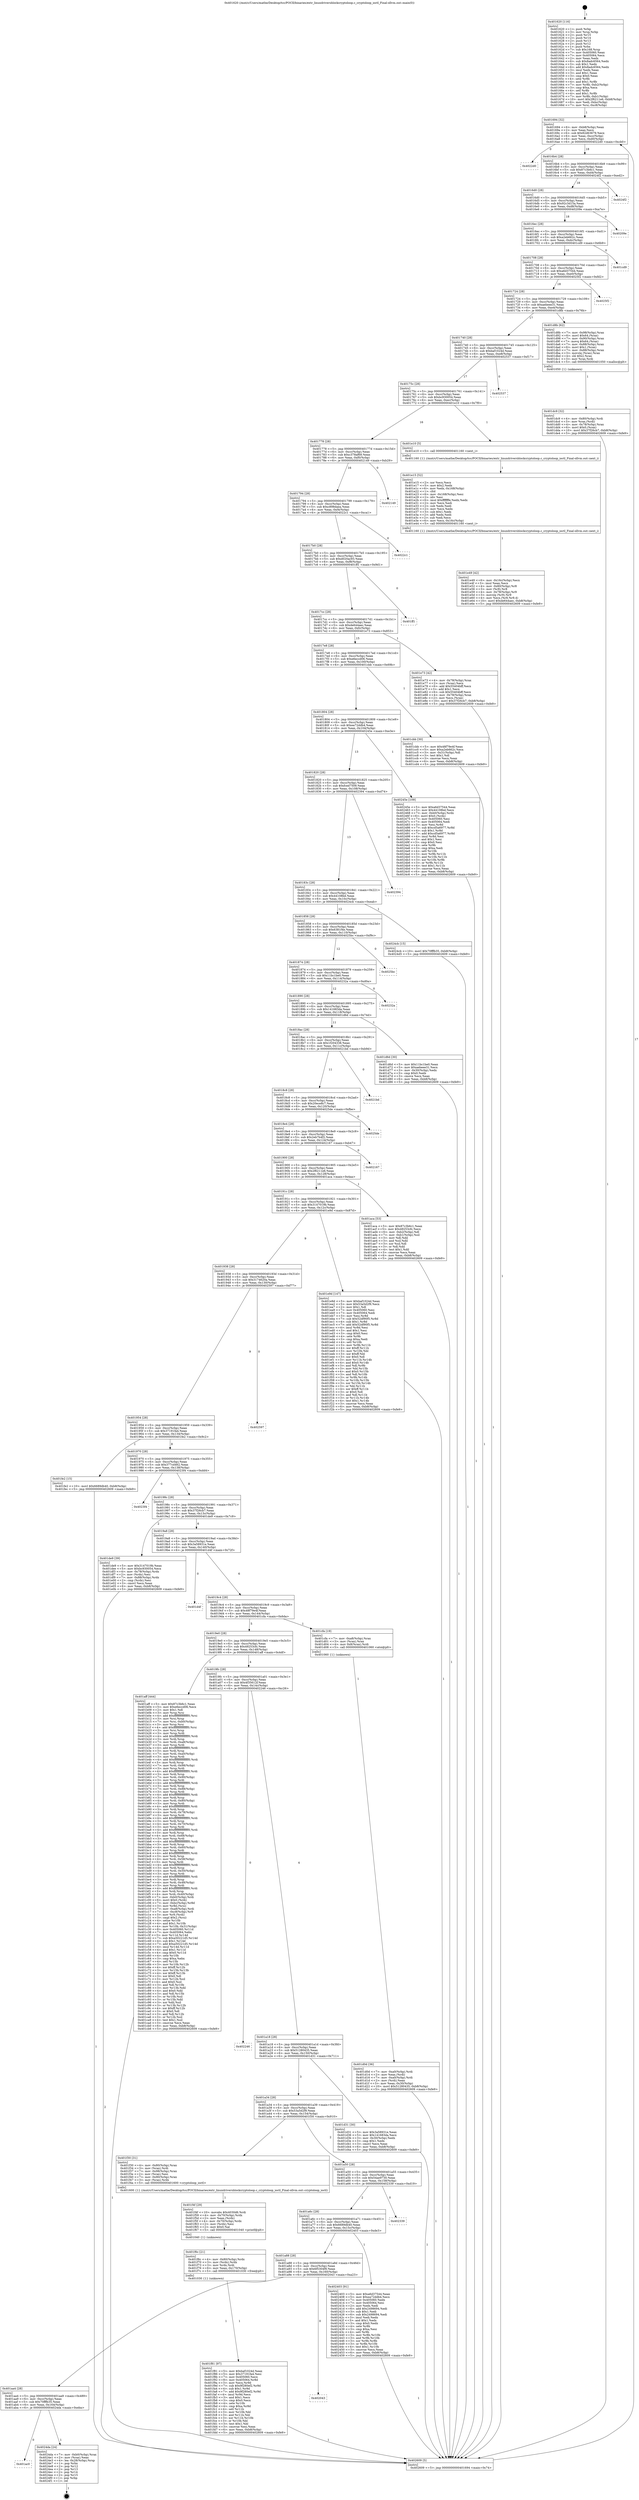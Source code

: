 digraph "0x401620" {
  label = "0x401620 (/mnt/c/Users/mathe/Desktop/tcc/POCII/binaries/extr_linuxdriversblockcryptoloop.c_cryptoloop_ioctl_Final-ollvm.out::main(0))"
  labelloc = "t"
  node[shape=record]

  Entry [label="",width=0.3,height=0.3,shape=circle,fillcolor=black,style=filled]
  "0x401694" [label="{
     0x401694 [32]\l
     | [instrs]\l
     &nbsp;&nbsp;0x401694 \<+6\>: mov -0xb8(%rbp),%eax\l
     &nbsp;&nbsp;0x40169a \<+2\>: mov %eax,%ecx\l
     &nbsp;&nbsp;0x40169c \<+6\>: sub $0x82d63679,%ecx\l
     &nbsp;&nbsp;0x4016a2 \<+6\>: mov %eax,-0xcc(%rbp)\l
     &nbsp;&nbsp;0x4016a8 \<+6\>: mov %ecx,-0xd0(%rbp)\l
     &nbsp;&nbsp;0x4016ae \<+6\>: je 00000000004022d0 \<main+0xcb0\>\l
  }"]
  "0x4022d0" [label="{
     0x4022d0\l
  }", style=dashed]
  "0x4016b4" [label="{
     0x4016b4 [28]\l
     | [instrs]\l
     &nbsp;&nbsp;0x4016b4 \<+5\>: jmp 00000000004016b9 \<main+0x99\>\l
     &nbsp;&nbsp;0x4016b9 \<+6\>: mov -0xcc(%rbp),%eax\l
     &nbsp;&nbsp;0x4016bf \<+5\>: sub $0x87c3b6c1,%eax\l
     &nbsp;&nbsp;0x4016c4 \<+6\>: mov %eax,-0xd4(%rbp)\l
     &nbsp;&nbsp;0x4016ca \<+6\>: je 00000000004024f2 \<main+0xed2\>\l
  }"]
  Exit [label="",width=0.3,height=0.3,shape=circle,fillcolor=black,style=filled,peripheries=2]
  "0x4024f2" [label="{
     0x4024f2\l
  }", style=dashed]
  "0x4016d0" [label="{
     0x4016d0 [28]\l
     | [instrs]\l
     &nbsp;&nbsp;0x4016d0 \<+5\>: jmp 00000000004016d5 \<main+0xb5\>\l
     &nbsp;&nbsp;0x4016d5 \<+6\>: mov -0xcc(%rbp),%eax\l
     &nbsp;&nbsp;0x4016db \<+5\>: sub $0x92c3d15a,%eax\l
     &nbsp;&nbsp;0x4016e0 \<+6\>: mov %eax,-0xd8(%rbp)\l
     &nbsp;&nbsp;0x4016e6 \<+6\>: je 000000000040209e \<main+0xa7e\>\l
  }"]
  "0x401ac0" [label="{
     0x401ac0\l
  }", style=dashed]
  "0x40209e" [label="{
     0x40209e\l
  }", style=dashed]
  "0x4016ec" [label="{
     0x4016ec [28]\l
     | [instrs]\l
     &nbsp;&nbsp;0x4016ec \<+5\>: jmp 00000000004016f1 \<main+0xd1\>\l
     &nbsp;&nbsp;0x4016f1 \<+6\>: mov -0xcc(%rbp),%eax\l
     &nbsp;&nbsp;0x4016f7 \<+5\>: sub $0xa2eb662c,%eax\l
     &nbsp;&nbsp;0x4016fc \<+6\>: mov %eax,-0xdc(%rbp)\l
     &nbsp;&nbsp;0x401702 \<+6\>: je 0000000000401cd9 \<main+0x6b9\>\l
  }"]
  "0x4024da" [label="{
     0x4024da [24]\l
     | [instrs]\l
     &nbsp;&nbsp;0x4024da \<+7\>: mov -0xb0(%rbp),%rax\l
     &nbsp;&nbsp;0x4024e1 \<+2\>: mov (%rax),%eax\l
     &nbsp;&nbsp;0x4024e3 \<+4\>: lea -0x28(%rbp),%rsp\l
     &nbsp;&nbsp;0x4024e7 \<+1\>: pop %rbx\l
     &nbsp;&nbsp;0x4024e8 \<+2\>: pop %r12\l
     &nbsp;&nbsp;0x4024ea \<+2\>: pop %r13\l
     &nbsp;&nbsp;0x4024ec \<+2\>: pop %r14\l
     &nbsp;&nbsp;0x4024ee \<+2\>: pop %r15\l
     &nbsp;&nbsp;0x4024f0 \<+1\>: pop %rbp\l
     &nbsp;&nbsp;0x4024f1 \<+1\>: ret\l
  }"]
  "0x401cd9" [label="{
     0x401cd9\l
  }", style=dashed]
  "0x401708" [label="{
     0x401708 [28]\l
     | [instrs]\l
     &nbsp;&nbsp;0x401708 \<+5\>: jmp 000000000040170d \<main+0xed\>\l
     &nbsp;&nbsp;0x40170d \<+6\>: mov -0xcc(%rbp),%eax\l
     &nbsp;&nbsp;0x401713 \<+5\>: sub $0xa6d37544,%eax\l
     &nbsp;&nbsp;0x401718 \<+6\>: mov %eax,-0xe0(%rbp)\l
     &nbsp;&nbsp;0x40171e \<+6\>: je 00000000004025f2 \<main+0xfd2\>\l
  }"]
  "0x401aa4" [label="{
     0x401aa4 [28]\l
     | [instrs]\l
     &nbsp;&nbsp;0x401aa4 \<+5\>: jmp 0000000000401aa9 \<main+0x489\>\l
     &nbsp;&nbsp;0x401aa9 \<+6\>: mov -0xcc(%rbp),%eax\l
     &nbsp;&nbsp;0x401aaf \<+5\>: sub $0x70fffb35,%eax\l
     &nbsp;&nbsp;0x401ab4 \<+6\>: mov %eax,-0x164(%rbp)\l
     &nbsp;&nbsp;0x401aba \<+6\>: je 00000000004024da \<main+0xeba\>\l
  }"]
  "0x4025f2" [label="{
     0x4025f2\l
  }", style=dashed]
  "0x401724" [label="{
     0x401724 [28]\l
     | [instrs]\l
     &nbsp;&nbsp;0x401724 \<+5\>: jmp 0000000000401729 \<main+0x109\>\l
     &nbsp;&nbsp;0x401729 \<+6\>: mov -0xcc(%rbp),%eax\l
     &nbsp;&nbsp;0x40172f \<+5\>: sub $0xaebeee31,%eax\l
     &nbsp;&nbsp;0x401734 \<+6\>: mov %eax,-0xe4(%rbp)\l
     &nbsp;&nbsp;0x40173a \<+6\>: je 0000000000401d8b \<main+0x76b\>\l
  }"]
  "0x402043" [label="{
     0x402043\l
  }", style=dashed]
  "0x401d8b" [label="{
     0x401d8b [62]\l
     | [instrs]\l
     &nbsp;&nbsp;0x401d8b \<+7\>: mov -0x98(%rbp),%rax\l
     &nbsp;&nbsp;0x401d92 \<+6\>: movl $0x64,(%rax)\l
     &nbsp;&nbsp;0x401d98 \<+7\>: mov -0x90(%rbp),%rax\l
     &nbsp;&nbsp;0x401d9f \<+7\>: movq $0x64,(%rax)\l
     &nbsp;&nbsp;0x401da6 \<+7\>: mov -0x88(%rbp),%rax\l
     &nbsp;&nbsp;0x401dad \<+6\>: movl $0x1,(%rax)\l
     &nbsp;&nbsp;0x401db3 \<+7\>: mov -0x88(%rbp),%rax\l
     &nbsp;&nbsp;0x401dba \<+3\>: movslq (%rax),%rax\l
     &nbsp;&nbsp;0x401dbd \<+4\>: shl $0x2,%rax\l
     &nbsp;&nbsp;0x401dc1 \<+3\>: mov %rax,%rdi\l
     &nbsp;&nbsp;0x401dc4 \<+5\>: call 0000000000401050 \<malloc@plt\>\l
     | [calls]\l
     &nbsp;&nbsp;0x401050 \{1\} (unknown)\l
  }"]
  "0x401740" [label="{
     0x401740 [28]\l
     | [instrs]\l
     &nbsp;&nbsp;0x401740 \<+5\>: jmp 0000000000401745 \<main+0x125\>\l
     &nbsp;&nbsp;0x401745 \<+6\>: mov -0xcc(%rbp),%eax\l
     &nbsp;&nbsp;0x40174b \<+5\>: sub $0xbaf1024d,%eax\l
     &nbsp;&nbsp;0x401750 \<+6\>: mov %eax,-0xe8(%rbp)\l
     &nbsp;&nbsp;0x401756 \<+6\>: je 0000000000402537 \<main+0xf17\>\l
  }"]
  "0x401a88" [label="{
     0x401a88 [28]\l
     | [instrs]\l
     &nbsp;&nbsp;0x401a88 \<+5\>: jmp 0000000000401a8d \<main+0x46d\>\l
     &nbsp;&nbsp;0x401a8d \<+6\>: mov -0xcc(%rbp),%eax\l
     &nbsp;&nbsp;0x401a93 \<+5\>: sub $0x6f5304f9,%eax\l
     &nbsp;&nbsp;0x401a98 \<+6\>: mov %eax,-0x160(%rbp)\l
     &nbsp;&nbsp;0x401a9e \<+6\>: je 0000000000402043 \<main+0xa23\>\l
  }"]
  "0x402537" [label="{
     0x402537\l
  }", style=dashed]
  "0x40175c" [label="{
     0x40175c [28]\l
     | [instrs]\l
     &nbsp;&nbsp;0x40175c \<+5\>: jmp 0000000000401761 \<main+0x141\>\l
     &nbsp;&nbsp;0x401761 \<+6\>: mov -0xcc(%rbp),%eax\l
     &nbsp;&nbsp;0x401767 \<+5\>: sub $0xbc930054,%eax\l
     &nbsp;&nbsp;0x40176c \<+6\>: mov %eax,-0xec(%rbp)\l
     &nbsp;&nbsp;0x401772 \<+6\>: je 0000000000401e10 \<main+0x7f0\>\l
  }"]
  "0x402403" [label="{
     0x402403 [91]\l
     | [instrs]\l
     &nbsp;&nbsp;0x402403 \<+5\>: mov $0xa6d37544,%eax\l
     &nbsp;&nbsp;0x402408 \<+5\>: mov $0xea72ddb4,%ecx\l
     &nbsp;&nbsp;0x40240d \<+7\>: mov 0x405060,%edx\l
     &nbsp;&nbsp;0x402414 \<+7\>: mov 0x405064,%esi\l
     &nbsp;&nbsp;0x40241b \<+2\>: mov %edx,%edi\l
     &nbsp;&nbsp;0x40241d \<+6\>: add $0x2498694,%edi\l
     &nbsp;&nbsp;0x402423 \<+3\>: sub $0x1,%edi\l
     &nbsp;&nbsp;0x402426 \<+6\>: sub $0x2498694,%edi\l
     &nbsp;&nbsp;0x40242c \<+3\>: imul %edi,%edx\l
     &nbsp;&nbsp;0x40242f \<+3\>: and $0x1,%edx\l
     &nbsp;&nbsp;0x402432 \<+3\>: cmp $0x0,%edx\l
     &nbsp;&nbsp;0x402435 \<+4\>: sete %r8b\l
     &nbsp;&nbsp;0x402439 \<+3\>: cmp $0xa,%esi\l
     &nbsp;&nbsp;0x40243c \<+4\>: setl %r9b\l
     &nbsp;&nbsp;0x402440 \<+3\>: mov %r8b,%r10b\l
     &nbsp;&nbsp;0x402443 \<+3\>: and %r9b,%r10b\l
     &nbsp;&nbsp;0x402446 \<+3\>: xor %r9b,%r8b\l
     &nbsp;&nbsp;0x402449 \<+3\>: or %r8b,%r10b\l
     &nbsp;&nbsp;0x40244c \<+4\>: test $0x1,%r10b\l
     &nbsp;&nbsp;0x402450 \<+3\>: cmovne %ecx,%eax\l
     &nbsp;&nbsp;0x402453 \<+6\>: mov %eax,-0xb8(%rbp)\l
     &nbsp;&nbsp;0x402459 \<+5\>: jmp 0000000000402609 \<main+0xfe9\>\l
  }"]
  "0x401e10" [label="{
     0x401e10 [5]\l
     | [instrs]\l
     &nbsp;&nbsp;0x401e10 \<+5\>: call 0000000000401160 \<next_i\>\l
     | [calls]\l
     &nbsp;&nbsp;0x401160 \{1\} (/mnt/c/Users/mathe/Desktop/tcc/POCII/binaries/extr_linuxdriversblockcryptoloop.c_cryptoloop_ioctl_Final-ollvm.out::next_i)\l
  }"]
  "0x401778" [label="{
     0x401778 [28]\l
     | [instrs]\l
     &nbsp;&nbsp;0x401778 \<+5\>: jmp 000000000040177d \<main+0x15d\>\l
     &nbsp;&nbsp;0x40177d \<+6\>: mov -0xcc(%rbp),%eax\l
     &nbsp;&nbsp;0x401783 \<+5\>: sub $0xc378af69,%eax\l
     &nbsp;&nbsp;0x401788 \<+6\>: mov %eax,-0xf0(%rbp)\l
     &nbsp;&nbsp;0x40178e \<+6\>: je 0000000000402149 \<main+0xb29\>\l
  }"]
  "0x401a6c" [label="{
     0x401a6c [28]\l
     | [instrs]\l
     &nbsp;&nbsp;0x401a6c \<+5\>: jmp 0000000000401a71 \<main+0x451\>\l
     &nbsp;&nbsp;0x401a71 \<+6\>: mov -0xcc(%rbp),%eax\l
     &nbsp;&nbsp;0x401a77 \<+5\>: sub $0x6689db40,%eax\l
     &nbsp;&nbsp;0x401a7c \<+6\>: mov %eax,-0x15c(%rbp)\l
     &nbsp;&nbsp;0x401a82 \<+6\>: je 0000000000402403 \<main+0xde3\>\l
  }"]
  "0x402149" [label="{
     0x402149\l
  }", style=dashed]
  "0x401794" [label="{
     0x401794 [28]\l
     | [instrs]\l
     &nbsp;&nbsp;0x401794 \<+5\>: jmp 0000000000401799 \<main+0x179\>\l
     &nbsp;&nbsp;0x401799 \<+6\>: mov -0xcc(%rbp),%eax\l
     &nbsp;&nbsp;0x40179f \<+5\>: sub $0xc898daea,%eax\l
     &nbsp;&nbsp;0x4017a4 \<+6\>: mov %eax,-0xf4(%rbp)\l
     &nbsp;&nbsp;0x4017aa \<+6\>: je 00000000004022c1 \<main+0xca1\>\l
  }"]
  "0x402339" [label="{
     0x402339\l
  }", style=dashed]
  "0x4022c1" [label="{
     0x4022c1\l
  }", style=dashed]
  "0x4017b0" [label="{
     0x4017b0 [28]\l
     | [instrs]\l
     &nbsp;&nbsp;0x4017b0 \<+5\>: jmp 00000000004017b5 \<main+0x195\>\l
     &nbsp;&nbsp;0x4017b5 \<+6\>: mov -0xcc(%rbp),%eax\l
     &nbsp;&nbsp;0x4017bb \<+5\>: sub $0xd020ac93,%eax\l
     &nbsp;&nbsp;0x4017c0 \<+6\>: mov %eax,-0xf8(%rbp)\l
     &nbsp;&nbsp;0x4017c6 \<+6\>: je 0000000000401ff1 \<main+0x9d1\>\l
  }"]
  "0x401f81" [label="{
     0x401f81 [97]\l
     | [instrs]\l
     &nbsp;&nbsp;0x401f81 \<+5\>: mov $0xbaf1024d,%eax\l
     &nbsp;&nbsp;0x401f86 \<+5\>: mov $0x37191fa4,%esi\l
     &nbsp;&nbsp;0x401f8b \<+7\>: mov 0x405060,%ecx\l
     &nbsp;&nbsp;0x401f92 \<+8\>: mov 0x405064,%r8d\l
     &nbsp;&nbsp;0x401f9a \<+3\>: mov %ecx,%r9d\l
     &nbsp;&nbsp;0x401f9d \<+7\>: sub $0x9f280ef2,%r9d\l
     &nbsp;&nbsp;0x401fa4 \<+4\>: sub $0x1,%r9d\l
     &nbsp;&nbsp;0x401fa8 \<+7\>: add $0x9f280ef2,%r9d\l
     &nbsp;&nbsp;0x401faf \<+4\>: imul %r9d,%ecx\l
     &nbsp;&nbsp;0x401fb3 \<+3\>: and $0x1,%ecx\l
     &nbsp;&nbsp;0x401fb6 \<+3\>: cmp $0x0,%ecx\l
     &nbsp;&nbsp;0x401fb9 \<+4\>: sete %r10b\l
     &nbsp;&nbsp;0x401fbd \<+4\>: cmp $0xa,%r8d\l
     &nbsp;&nbsp;0x401fc1 \<+4\>: setl %r11b\l
     &nbsp;&nbsp;0x401fc5 \<+3\>: mov %r10b,%bl\l
     &nbsp;&nbsp;0x401fc8 \<+3\>: and %r11b,%bl\l
     &nbsp;&nbsp;0x401fcb \<+3\>: xor %r11b,%r10b\l
     &nbsp;&nbsp;0x401fce \<+3\>: or %r10b,%bl\l
     &nbsp;&nbsp;0x401fd1 \<+3\>: test $0x1,%bl\l
     &nbsp;&nbsp;0x401fd4 \<+3\>: cmovne %esi,%eax\l
     &nbsp;&nbsp;0x401fd7 \<+6\>: mov %eax,-0xb8(%rbp)\l
     &nbsp;&nbsp;0x401fdd \<+5\>: jmp 0000000000402609 \<main+0xfe9\>\l
  }"]
  "0x401ff1" [label="{
     0x401ff1\l
  }", style=dashed]
  "0x4017cc" [label="{
     0x4017cc [28]\l
     | [instrs]\l
     &nbsp;&nbsp;0x4017cc \<+5\>: jmp 00000000004017d1 \<main+0x1b1\>\l
     &nbsp;&nbsp;0x4017d1 \<+6\>: mov -0xcc(%rbp),%eax\l
     &nbsp;&nbsp;0x4017d7 \<+5\>: sub $0xde644aec,%eax\l
     &nbsp;&nbsp;0x4017dc \<+6\>: mov %eax,-0xfc(%rbp)\l
     &nbsp;&nbsp;0x4017e2 \<+6\>: je 0000000000401e73 \<main+0x853\>\l
  }"]
  "0x401f6c" [label="{
     0x401f6c [21]\l
     | [instrs]\l
     &nbsp;&nbsp;0x401f6c \<+4\>: mov -0x80(%rbp),%rdx\l
     &nbsp;&nbsp;0x401f70 \<+3\>: mov (%rdx),%rdx\l
     &nbsp;&nbsp;0x401f73 \<+3\>: mov %rdx,%rdi\l
     &nbsp;&nbsp;0x401f76 \<+6\>: mov %eax,-0x170(%rbp)\l
     &nbsp;&nbsp;0x401f7c \<+5\>: call 0000000000401030 \<free@plt\>\l
     | [calls]\l
     &nbsp;&nbsp;0x401030 \{1\} (unknown)\l
  }"]
  "0x401e73" [label="{
     0x401e73 [42]\l
     | [instrs]\l
     &nbsp;&nbsp;0x401e73 \<+4\>: mov -0x78(%rbp),%rax\l
     &nbsp;&nbsp;0x401e77 \<+2\>: mov (%rax),%ecx\l
     &nbsp;&nbsp;0x401e79 \<+6\>: add $0x55404bff,%ecx\l
     &nbsp;&nbsp;0x401e7f \<+3\>: add $0x1,%ecx\l
     &nbsp;&nbsp;0x401e82 \<+6\>: sub $0x55404bff,%ecx\l
     &nbsp;&nbsp;0x401e88 \<+4\>: mov -0x78(%rbp),%rax\l
     &nbsp;&nbsp;0x401e8c \<+2\>: mov %ecx,(%rax)\l
     &nbsp;&nbsp;0x401e8e \<+10\>: movl $0x37f26cb7,-0xb8(%rbp)\l
     &nbsp;&nbsp;0x401e98 \<+5\>: jmp 0000000000402609 \<main+0xfe9\>\l
  }"]
  "0x4017e8" [label="{
     0x4017e8 [28]\l
     | [instrs]\l
     &nbsp;&nbsp;0x4017e8 \<+5\>: jmp 00000000004017ed \<main+0x1cd\>\l
     &nbsp;&nbsp;0x4017ed \<+6\>: mov -0xcc(%rbp),%eax\l
     &nbsp;&nbsp;0x4017f3 \<+5\>: sub $0xe6eccd06,%eax\l
     &nbsp;&nbsp;0x4017f8 \<+6\>: mov %eax,-0x100(%rbp)\l
     &nbsp;&nbsp;0x4017fe \<+6\>: je 0000000000401cbb \<main+0x69b\>\l
  }"]
  "0x401f4f" [label="{
     0x401f4f [29]\l
     | [instrs]\l
     &nbsp;&nbsp;0x401f4f \<+10\>: movabs $0x4030d6,%rdi\l
     &nbsp;&nbsp;0x401f59 \<+4\>: mov -0x70(%rbp),%rdx\l
     &nbsp;&nbsp;0x401f5d \<+2\>: mov %eax,(%rdx)\l
     &nbsp;&nbsp;0x401f5f \<+4\>: mov -0x70(%rbp),%rdx\l
     &nbsp;&nbsp;0x401f63 \<+2\>: mov (%rdx),%esi\l
     &nbsp;&nbsp;0x401f65 \<+2\>: mov $0x0,%al\l
     &nbsp;&nbsp;0x401f67 \<+5\>: call 0000000000401040 \<printf@plt\>\l
     | [calls]\l
     &nbsp;&nbsp;0x401040 \{1\} (unknown)\l
  }"]
  "0x401cbb" [label="{
     0x401cbb [30]\l
     | [instrs]\l
     &nbsp;&nbsp;0x401cbb \<+5\>: mov $0x48f79e4f,%eax\l
     &nbsp;&nbsp;0x401cc0 \<+5\>: mov $0xa2eb662c,%ecx\l
     &nbsp;&nbsp;0x401cc5 \<+3\>: mov -0x31(%rbp),%dl\l
     &nbsp;&nbsp;0x401cc8 \<+3\>: test $0x1,%dl\l
     &nbsp;&nbsp;0x401ccb \<+3\>: cmovne %ecx,%eax\l
     &nbsp;&nbsp;0x401cce \<+6\>: mov %eax,-0xb8(%rbp)\l
     &nbsp;&nbsp;0x401cd4 \<+5\>: jmp 0000000000402609 \<main+0xfe9\>\l
  }"]
  "0x401804" [label="{
     0x401804 [28]\l
     | [instrs]\l
     &nbsp;&nbsp;0x401804 \<+5\>: jmp 0000000000401809 \<main+0x1e9\>\l
     &nbsp;&nbsp;0x401809 \<+6\>: mov -0xcc(%rbp),%eax\l
     &nbsp;&nbsp;0x40180f \<+5\>: sub $0xea72ddb4,%eax\l
     &nbsp;&nbsp;0x401814 \<+6\>: mov %eax,-0x104(%rbp)\l
     &nbsp;&nbsp;0x40181a \<+6\>: je 000000000040245e \<main+0xe3e\>\l
  }"]
  "0x401a50" [label="{
     0x401a50 [28]\l
     | [instrs]\l
     &nbsp;&nbsp;0x401a50 \<+5\>: jmp 0000000000401a55 \<main+0x435\>\l
     &nbsp;&nbsp;0x401a55 \<+6\>: mov -0xcc(%rbp),%eax\l
     &nbsp;&nbsp;0x401a5b \<+5\>: sub $0x54ae9730,%eax\l
     &nbsp;&nbsp;0x401a60 \<+6\>: mov %eax,-0x158(%rbp)\l
     &nbsp;&nbsp;0x401a66 \<+6\>: je 0000000000402339 \<main+0xd19\>\l
  }"]
  "0x40245e" [label="{
     0x40245e [109]\l
     | [instrs]\l
     &nbsp;&nbsp;0x40245e \<+5\>: mov $0xa6d37544,%eax\l
     &nbsp;&nbsp;0x402463 \<+5\>: mov $0x44108bd,%ecx\l
     &nbsp;&nbsp;0x402468 \<+7\>: mov -0xb0(%rbp),%rdx\l
     &nbsp;&nbsp;0x40246f \<+6\>: movl $0x0,(%rdx)\l
     &nbsp;&nbsp;0x402475 \<+7\>: mov 0x405060,%esi\l
     &nbsp;&nbsp;0x40247c \<+7\>: mov 0x405064,%edi\l
     &nbsp;&nbsp;0x402483 \<+3\>: mov %esi,%r8d\l
     &nbsp;&nbsp;0x402486 \<+7\>: sub $0xcd5a6977,%r8d\l
     &nbsp;&nbsp;0x40248d \<+4\>: sub $0x1,%r8d\l
     &nbsp;&nbsp;0x402491 \<+7\>: add $0xcd5a6977,%r8d\l
     &nbsp;&nbsp;0x402498 \<+4\>: imul %r8d,%esi\l
     &nbsp;&nbsp;0x40249c \<+3\>: and $0x1,%esi\l
     &nbsp;&nbsp;0x40249f \<+3\>: cmp $0x0,%esi\l
     &nbsp;&nbsp;0x4024a2 \<+4\>: sete %r9b\l
     &nbsp;&nbsp;0x4024a6 \<+3\>: cmp $0xa,%edi\l
     &nbsp;&nbsp;0x4024a9 \<+4\>: setl %r10b\l
     &nbsp;&nbsp;0x4024ad \<+3\>: mov %r9b,%r11b\l
     &nbsp;&nbsp;0x4024b0 \<+3\>: and %r10b,%r11b\l
     &nbsp;&nbsp;0x4024b3 \<+3\>: xor %r10b,%r9b\l
     &nbsp;&nbsp;0x4024b6 \<+3\>: or %r9b,%r11b\l
     &nbsp;&nbsp;0x4024b9 \<+4\>: test $0x1,%r11b\l
     &nbsp;&nbsp;0x4024bd \<+3\>: cmovne %ecx,%eax\l
     &nbsp;&nbsp;0x4024c0 \<+6\>: mov %eax,-0xb8(%rbp)\l
     &nbsp;&nbsp;0x4024c6 \<+5\>: jmp 0000000000402609 \<main+0xfe9\>\l
  }"]
  "0x401820" [label="{
     0x401820 [28]\l
     | [instrs]\l
     &nbsp;&nbsp;0x401820 \<+5\>: jmp 0000000000401825 \<main+0x205\>\l
     &nbsp;&nbsp;0x401825 \<+6\>: mov -0xcc(%rbp),%eax\l
     &nbsp;&nbsp;0x40182b \<+5\>: sub $0xfced7509,%eax\l
     &nbsp;&nbsp;0x401830 \<+6\>: mov %eax,-0x108(%rbp)\l
     &nbsp;&nbsp;0x401836 \<+6\>: je 0000000000402394 \<main+0xd74\>\l
  }"]
  "0x401f30" [label="{
     0x401f30 [31]\l
     | [instrs]\l
     &nbsp;&nbsp;0x401f30 \<+4\>: mov -0x80(%rbp),%rax\l
     &nbsp;&nbsp;0x401f34 \<+3\>: mov (%rax),%rdi\l
     &nbsp;&nbsp;0x401f37 \<+7\>: mov -0x98(%rbp),%rax\l
     &nbsp;&nbsp;0x401f3e \<+2\>: mov (%rax),%esi\l
     &nbsp;&nbsp;0x401f40 \<+7\>: mov -0x90(%rbp),%rax\l
     &nbsp;&nbsp;0x401f47 \<+3\>: mov (%rax),%rdx\l
     &nbsp;&nbsp;0x401f4a \<+5\>: call 0000000000401600 \<cryptoloop_ioctl\>\l
     | [calls]\l
     &nbsp;&nbsp;0x401600 \{1\} (/mnt/c/Users/mathe/Desktop/tcc/POCII/binaries/extr_linuxdriversblockcryptoloop.c_cryptoloop_ioctl_Final-ollvm.out::cryptoloop_ioctl)\l
  }"]
  "0x402394" [label="{
     0x402394\l
  }", style=dashed]
  "0x40183c" [label="{
     0x40183c [28]\l
     | [instrs]\l
     &nbsp;&nbsp;0x40183c \<+5\>: jmp 0000000000401841 \<main+0x221\>\l
     &nbsp;&nbsp;0x401841 \<+6\>: mov -0xcc(%rbp),%eax\l
     &nbsp;&nbsp;0x401847 \<+5\>: sub $0x44108bd,%eax\l
     &nbsp;&nbsp;0x40184c \<+6\>: mov %eax,-0x10c(%rbp)\l
     &nbsp;&nbsp;0x401852 \<+6\>: je 00000000004024cb \<main+0xeab\>\l
  }"]
  "0x401e49" [label="{
     0x401e49 [42]\l
     | [instrs]\l
     &nbsp;&nbsp;0x401e49 \<+6\>: mov -0x16c(%rbp),%ecx\l
     &nbsp;&nbsp;0x401e4f \<+3\>: imul %eax,%ecx\l
     &nbsp;&nbsp;0x401e52 \<+4\>: mov -0x80(%rbp),%r8\l
     &nbsp;&nbsp;0x401e56 \<+3\>: mov (%r8),%r8\l
     &nbsp;&nbsp;0x401e59 \<+4\>: mov -0x78(%rbp),%r9\l
     &nbsp;&nbsp;0x401e5d \<+3\>: movslq (%r9),%r9\l
     &nbsp;&nbsp;0x401e60 \<+4\>: mov %ecx,(%r8,%r9,4)\l
     &nbsp;&nbsp;0x401e64 \<+10\>: movl $0xde644aec,-0xb8(%rbp)\l
     &nbsp;&nbsp;0x401e6e \<+5\>: jmp 0000000000402609 \<main+0xfe9\>\l
  }"]
  "0x4024cb" [label="{
     0x4024cb [15]\l
     | [instrs]\l
     &nbsp;&nbsp;0x4024cb \<+10\>: movl $0x70fffb35,-0xb8(%rbp)\l
     &nbsp;&nbsp;0x4024d5 \<+5\>: jmp 0000000000402609 \<main+0xfe9\>\l
  }"]
  "0x401858" [label="{
     0x401858 [28]\l
     | [instrs]\l
     &nbsp;&nbsp;0x401858 \<+5\>: jmp 000000000040185d \<main+0x23d\>\l
     &nbsp;&nbsp;0x40185d \<+6\>: mov -0xcc(%rbp),%eax\l
     &nbsp;&nbsp;0x401863 \<+5\>: sub $0x6381f4e,%eax\l
     &nbsp;&nbsp;0x401868 \<+6\>: mov %eax,-0x110(%rbp)\l
     &nbsp;&nbsp;0x40186e \<+6\>: je 00000000004025bc \<main+0xf9c\>\l
  }"]
  "0x401e15" [label="{
     0x401e15 [52]\l
     | [instrs]\l
     &nbsp;&nbsp;0x401e15 \<+2\>: xor %ecx,%ecx\l
     &nbsp;&nbsp;0x401e17 \<+5\>: mov $0x2,%edx\l
     &nbsp;&nbsp;0x401e1c \<+6\>: mov %edx,-0x168(%rbp)\l
     &nbsp;&nbsp;0x401e22 \<+1\>: cltd\l
     &nbsp;&nbsp;0x401e23 \<+6\>: mov -0x168(%rbp),%esi\l
     &nbsp;&nbsp;0x401e29 \<+2\>: idiv %esi\l
     &nbsp;&nbsp;0x401e2b \<+6\>: imul $0xfffffffe,%edx,%edx\l
     &nbsp;&nbsp;0x401e31 \<+2\>: mov %ecx,%edi\l
     &nbsp;&nbsp;0x401e33 \<+2\>: sub %edx,%edi\l
     &nbsp;&nbsp;0x401e35 \<+2\>: mov %ecx,%edx\l
     &nbsp;&nbsp;0x401e37 \<+3\>: sub $0x1,%edx\l
     &nbsp;&nbsp;0x401e3a \<+2\>: add %edx,%edi\l
     &nbsp;&nbsp;0x401e3c \<+2\>: sub %edi,%ecx\l
     &nbsp;&nbsp;0x401e3e \<+6\>: mov %ecx,-0x16c(%rbp)\l
     &nbsp;&nbsp;0x401e44 \<+5\>: call 0000000000401160 \<next_i\>\l
     | [calls]\l
     &nbsp;&nbsp;0x401160 \{1\} (/mnt/c/Users/mathe/Desktop/tcc/POCII/binaries/extr_linuxdriversblockcryptoloop.c_cryptoloop_ioctl_Final-ollvm.out::next_i)\l
  }"]
  "0x4025bc" [label="{
     0x4025bc\l
  }", style=dashed]
  "0x401874" [label="{
     0x401874 [28]\l
     | [instrs]\l
     &nbsp;&nbsp;0x401874 \<+5\>: jmp 0000000000401879 \<main+0x259\>\l
     &nbsp;&nbsp;0x401879 \<+6\>: mov -0xcc(%rbp),%eax\l
     &nbsp;&nbsp;0x40187f \<+5\>: sub $0x11bc1be0,%eax\l
     &nbsp;&nbsp;0x401884 \<+6\>: mov %eax,-0x114(%rbp)\l
     &nbsp;&nbsp;0x40188a \<+6\>: je 000000000040232a \<main+0xd0a\>\l
  }"]
  "0x401dc9" [label="{
     0x401dc9 [32]\l
     | [instrs]\l
     &nbsp;&nbsp;0x401dc9 \<+4\>: mov -0x80(%rbp),%rdi\l
     &nbsp;&nbsp;0x401dcd \<+3\>: mov %rax,(%rdi)\l
     &nbsp;&nbsp;0x401dd0 \<+4\>: mov -0x78(%rbp),%rax\l
     &nbsp;&nbsp;0x401dd4 \<+6\>: movl $0x0,(%rax)\l
     &nbsp;&nbsp;0x401dda \<+10\>: movl $0x37f26cb7,-0xb8(%rbp)\l
     &nbsp;&nbsp;0x401de4 \<+5\>: jmp 0000000000402609 \<main+0xfe9\>\l
  }"]
  "0x40232a" [label="{
     0x40232a\l
  }", style=dashed]
  "0x401890" [label="{
     0x401890 [28]\l
     | [instrs]\l
     &nbsp;&nbsp;0x401890 \<+5\>: jmp 0000000000401895 \<main+0x275\>\l
     &nbsp;&nbsp;0x401895 \<+6\>: mov -0xcc(%rbp),%eax\l
     &nbsp;&nbsp;0x40189b \<+5\>: sub $0x141683da,%eax\l
     &nbsp;&nbsp;0x4018a0 \<+6\>: mov %eax,-0x118(%rbp)\l
     &nbsp;&nbsp;0x4018a6 \<+6\>: je 0000000000401d6d \<main+0x74d\>\l
  }"]
  "0x401a34" [label="{
     0x401a34 [28]\l
     | [instrs]\l
     &nbsp;&nbsp;0x401a34 \<+5\>: jmp 0000000000401a39 \<main+0x419\>\l
     &nbsp;&nbsp;0x401a39 \<+6\>: mov -0xcc(%rbp),%eax\l
     &nbsp;&nbsp;0x401a3f \<+5\>: sub $0x53a5d2f9,%eax\l
     &nbsp;&nbsp;0x401a44 \<+6\>: mov %eax,-0x154(%rbp)\l
     &nbsp;&nbsp;0x401a4a \<+6\>: je 0000000000401f30 \<main+0x910\>\l
  }"]
  "0x401d6d" [label="{
     0x401d6d [30]\l
     | [instrs]\l
     &nbsp;&nbsp;0x401d6d \<+5\>: mov $0x11bc1be0,%eax\l
     &nbsp;&nbsp;0x401d72 \<+5\>: mov $0xaebeee31,%ecx\l
     &nbsp;&nbsp;0x401d77 \<+3\>: mov -0x30(%rbp),%edx\l
     &nbsp;&nbsp;0x401d7a \<+3\>: cmp $0x0,%edx\l
     &nbsp;&nbsp;0x401d7d \<+3\>: cmove %ecx,%eax\l
     &nbsp;&nbsp;0x401d80 \<+6\>: mov %eax,-0xb8(%rbp)\l
     &nbsp;&nbsp;0x401d86 \<+5\>: jmp 0000000000402609 \<main+0xfe9\>\l
  }"]
  "0x4018ac" [label="{
     0x4018ac [28]\l
     | [instrs]\l
     &nbsp;&nbsp;0x4018ac \<+5\>: jmp 00000000004018b1 \<main+0x291\>\l
     &nbsp;&nbsp;0x4018b1 \<+6\>: mov -0xcc(%rbp),%eax\l
     &nbsp;&nbsp;0x4018b7 \<+5\>: sub $0x1f204338,%eax\l
     &nbsp;&nbsp;0x4018bc \<+6\>: mov %eax,-0x11c(%rbp)\l
     &nbsp;&nbsp;0x4018c2 \<+6\>: je 00000000004021bd \<main+0xb9d\>\l
  }"]
  "0x401d31" [label="{
     0x401d31 [30]\l
     | [instrs]\l
     &nbsp;&nbsp;0x401d31 \<+5\>: mov $0x3a58931e,%eax\l
     &nbsp;&nbsp;0x401d36 \<+5\>: mov $0x141683da,%ecx\l
     &nbsp;&nbsp;0x401d3b \<+3\>: mov -0x30(%rbp),%edx\l
     &nbsp;&nbsp;0x401d3e \<+3\>: cmp $0x1,%edx\l
     &nbsp;&nbsp;0x401d41 \<+3\>: cmovl %ecx,%eax\l
     &nbsp;&nbsp;0x401d44 \<+6\>: mov %eax,-0xb8(%rbp)\l
     &nbsp;&nbsp;0x401d4a \<+5\>: jmp 0000000000402609 \<main+0xfe9\>\l
  }"]
  "0x4021bd" [label="{
     0x4021bd\l
  }", style=dashed]
  "0x4018c8" [label="{
     0x4018c8 [28]\l
     | [instrs]\l
     &nbsp;&nbsp;0x4018c8 \<+5\>: jmp 00000000004018cd \<main+0x2ad\>\l
     &nbsp;&nbsp;0x4018cd \<+6\>: mov -0xcc(%rbp),%eax\l
     &nbsp;&nbsp;0x4018d3 \<+5\>: sub $0x20ece8c7,%eax\l
     &nbsp;&nbsp;0x4018d8 \<+6\>: mov %eax,-0x120(%rbp)\l
     &nbsp;&nbsp;0x4018de \<+6\>: je 00000000004025de \<main+0xfbe\>\l
  }"]
  "0x401a18" [label="{
     0x401a18 [28]\l
     | [instrs]\l
     &nbsp;&nbsp;0x401a18 \<+5\>: jmp 0000000000401a1d \<main+0x3fd\>\l
     &nbsp;&nbsp;0x401a1d \<+6\>: mov -0xcc(%rbp),%eax\l
     &nbsp;&nbsp;0x401a23 \<+5\>: sub $0x51280435,%eax\l
     &nbsp;&nbsp;0x401a28 \<+6\>: mov %eax,-0x150(%rbp)\l
     &nbsp;&nbsp;0x401a2e \<+6\>: je 0000000000401d31 \<main+0x711\>\l
  }"]
  "0x4025de" [label="{
     0x4025de\l
  }", style=dashed]
  "0x4018e4" [label="{
     0x4018e4 [28]\l
     | [instrs]\l
     &nbsp;&nbsp;0x4018e4 \<+5\>: jmp 00000000004018e9 \<main+0x2c9\>\l
     &nbsp;&nbsp;0x4018e9 \<+6\>: mov -0xcc(%rbp),%eax\l
     &nbsp;&nbsp;0x4018ef \<+5\>: sub $0x2eb7b4f2,%eax\l
     &nbsp;&nbsp;0x4018f4 \<+6\>: mov %eax,-0x124(%rbp)\l
     &nbsp;&nbsp;0x4018fa \<+6\>: je 0000000000402167 \<main+0xb47\>\l
  }"]
  "0x402246" [label="{
     0x402246\l
  }", style=dashed]
  "0x402167" [label="{
     0x402167\l
  }", style=dashed]
  "0x401900" [label="{
     0x401900 [28]\l
     | [instrs]\l
     &nbsp;&nbsp;0x401900 \<+5\>: jmp 0000000000401905 \<main+0x2e5\>\l
     &nbsp;&nbsp;0x401905 \<+6\>: mov -0xcc(%rbp),%eax\l
     &nbsp;&nbsp;0x40190b \<+5\>: sub $0x2f6211e6,%eax\l
     &nbsp;&nbsp;0x401910 \<+6\>: mov %eax,-0x128(%rbp)\l
     &nbsp;&nbsp;0x401916 \<+6\>: je 0000000000401aca \<main+0x4aa\>\l
  }"]
  "0x401d0d" [label="{
     0x401d0d [36]\l
     | [instrs]\l
     &nbsp;&nbsp;0x401d0d \<+7\>: mov -0xa0(%rbp),%rdi\l
     &nbsp;&nbsp;0x401d14 \<+2\>: mov %eax,(%rdi)\l
     &nbsp;&nbsp;0x401d16 \<+7\>: mov -0xa0(%rbp),%rdi\l
     &nbsp;&nbsp;0x401d1d \<+2\>: mov (%rdi),%eax\l
     &nbsp;&nbsp;0x401d1f \<+3\>: mov %eax,-0x30(%rbp)\l
     &nbsp;&nbsp;0x401d22 \<+10\>: movl $0x51280435,-0xb8(%rbp)\l
     &nbsp;&nbsp;0x401d2c \<+5\>: jmp 0000000000402609 \<main+0xfe9\>\l
  }"]
  "0x401aca" [label="{
     0x401aca [53]\l
     | [instrs]\l
     &nbsp;&nbsp;0x401aca \<+5\>: mov $0x87c3b6c1,%eax\l
     &nbsp;&nbsp;0x401acf \<+5\>: mov $0x49253cfc,%ecx\l
     &nbsp;&nbsp;0x401ad4 \<+6\>: mov -0xb2(%rbp),%dl\l
     &nbsp;&nbsp;0x401ada \<+7\>: mov -0xb1(%rbp),%sil\l
     &nbsp;&nbsp;0x401ae1 \<+3\>: mov %dl,%dil\l
     &nbsp;&nbsp;0x401ae4 \<+3\>: and %sil,%dil\l
     &nbsp;&nbsp;0x401ae7 \<+3\>: xor %sil,%dl\l
     &nbsp;&nbsp;0x401aea \<+3\>: or %dl,%dil\l
     &nbsp;&nbsp;0x401aed \<+4\>: test $0x1,%dil\l
     &nbsp;&nbsp;0x401af1 \<+3\>: cmovne %ecx,%eax\l
     &nbsp;&nbsp;0x401af4 \<+6\>: mov %eax,-0xb8(%rbp)\l
     &nbsp;&nbsp;0x401afa \<+5\>: jmp 0000000000402609 \<main+0xfe9\>\l
  }"]
  "0x40191c" [label="{
     0x40191c [28]\l
     | [instrs]\l
     &nbsp;&nbsp;0x40191c \<+5\>: jmp 0000000000401921 \<main+0x301\>\l
     &nbsp;&nbsp;0x401921 \<+6\>: mov -0xcc(%rbp),%eax\l
     &nbsp;&nbsp;0x401927 \<+5\>: sub $0x3147019b,%eax\l
     &nbsp;&nbsp;0x40192c \<+6\>: mov %eax,-0x12c(%rbp)\l
     &nbsp;&nbsp;0x401932 \<+6\>: je 0000000000401e9d \<main+0x87d\>\l
  }"]
  "0x402609" [label="{
     0x402609 [5]\l
     | [instrs]\l
     &nbsp;&nbsp;0x402609 \<+5\>: jmp 0000000000401694 \<main+0x74\>\l
  }"]
  "0x401620" [label="{
     0x401620 [116]\l
     | [instrs]\l
     &nbsp;&nbsp;0x401620 \<+1\>: push %rbp\l
     &nbsp;&nbsp;0x401621 \<+3\>: mov %rsp,%rbp\l
     &nbsp;&nbsp;0x401624 \<+2\>: push %r15\l
     &nbsp;&nbsp;0x401626 \<+2\>: push %r14\l
     &nbsp;&nbsp;0x401628 \<+2\>: push %r13\l
     &nbsp;&nbsp;0x40162a \<+2\>: push %r12\l
     &nbsp;&nbsp;0x40162c \<+1\>: push %rbx\l
     &nbsp;&nbsp;0x40162d \<+7\>: sub $0x168,%rsp\l
     &nbsp;&nbsp;0x401634 \<+7\>: mov 0x405060,%eax\l
     &nbsp;&nbsp;0x40163b \<+7\>: mov 0x405064,%ecx\l
     &nbsp;&nbsp;0x401642 \<+2\>: mov %eax,%edx\l
     &nbsp;&nbsp;0x401644 \<+6\>: sub $0x8adc6564,%edx\l
     &nbsp;&nbsp;0x40164a \<+3\>: sub $0x1,%edx\l
     &nbsp;&nbsp;0x40164d \<+6\>: add $0x8adc6564,%edx\l
     &nbsp;&nbsp;0x401653 \<+3\>: imul %edx,%eax\l
     &nbsp;&nbsp;0x401656 \<+3\>: and $0x1,%eax\l
     &nbsp;&nbsp;0x401659 \<+3\>: cmp $0x0,%eax\l
     &nbsp;&nbsp;0x40165c \<+4\>: sete %r8b\l
     &nbsp;&nbsp;0x401660 \<+4\>: and $0x1,%r8b\l
     &nbsp;&nbsp;0x401664 \<+7\>: mov %r8b,-0xb2(%rbp)\l
     &nbsp;&nbsp;0x40166b \<+3\>: cmp $0xa,%ecx\l
     &nbsp;&nbsp;0x40166e \<+4\>: setl %r8b\l
     &nbsp;&nbsp;0x401672 \<+4\>: and $0x1,%r8b\l
     &nbsp;&nbsp;0x401676 \<+7\>: mov %r8b,-0xb1(%rbp)\l
     &nbsp;&nbsp;0x40167d \<+10\>: movl $0x2f6211e6,-0xb8(%rbp)\l
     &nbsp;&nbsp;0x401687 \<+6\>: mov %edi,-0xbc(%rbp)\l
     &nbsp;&nbsp;0x40168d \<+7\>: mov %rsi,-0xc8(%rbp)\l
  }"]
  "0x4019fc" [label="{
     0x4019fc [28]\l
     | [instrs]\l
     &nbsp;&nbsp;0x4019fc \<+5\>: jmp 0000000000401a01 \<main+0x3e1\>\l
     &nbsp;&nbsp;0x401a01 \<+6\>: mov -0xcc(%rbp),%eax\l
     &nbsp;&nbsp;0x401a07 \<+5\>: sub $0x4f35612f,%eax\l
     &nbsp;&nbsp;0x401a0c \<+6\>: mov %eax,-0x14c(%rbp)\l
     &nbsp;&nbsp;0x401a12 \<+6\>: je 0000000000402246 \<main+0xc26\>\l
  }"]
  "0x401e9d" [label="{
     0x401e9d [147]\l
     | [instrs]\l
     &nbsp;&nbsp;0x401e9d \<+5\>: mov $0xbaf1024d,%eax\l
     &nbsp;&nbsp;0x401ea2 \<+5\>: mov $0x53a5d2f9,%ecx\l
     &nbsp;&nbsp;0x401ea7 \<+2\>: mov $0x1,%dl\l
     &nbsp;&nbsp;0x401ea9 \<+7\>: mov 0x405060,%esi\l
     &nbsp;&nbsp;0x401eb0 \<+7\>: mov 0x405064,%edi\l
     &nbsp;&nbsp;0x401eb7 \<+3\>: mov %esi,%r8d\l
     &nbsp;&nbsp;0x401eba \<+7\>: sub $0x52df90f5,%r8d\l
     &nbsp;&nbsp;0x401ec1 \<+4\>: sub $0x1,%r8d\l
     &nbsp;&nbsp;0x401ec5 \<+7\>: add $0x52df90f5,%r8d\l
     &nbsp;&nbsp;0x401ecc \<+4\>: imul %r8d,%esi\l
     &nbsp;&nbsp;0x401ed0 \<+3\>: and $0x1,%esi\l
     &nbsp;&nbsp;0x401ed3 \<+3\>: cmp $0x0,%esi\l
     &nbsp;&nbsp;0x401ed6 \<+4\>: sete %r9b\l
     &nbsp;&nbsp;0x401eda \<+3\>: cmp $0xa,%edi\l
     &nbsp;&nbsp;0x401edd \<+4\>: setl %r10b\l
     &nbsp;&nbsp;0x401ee1 \<+3\>: mov %r9b,%r11b\l
     &nbsp;&nbsp;0x401ee4 \<+4\>: xor $0xff,%r11b\l
     &nbsp;&nbsp;0x401ee8 \<+3\>: mov %r10b,%bl\l
     &nbsp;&nbsp;0x401eeb \<+3\>: xor $0xff,%bl\l
     &nbsp;&nbsp;0x401eee \<+3\>: xor $0x0,%dl\l
     &nbsp;&nbsp;0x401ef1 \<+3\>: mov %r11b,%r14b\l
     &nbsp;&nbsp;0x401ef4 \<+4\>: and $0x0,%r14b\l
     &nbsp;&nbsp;0x401ef8 \<+3\>: and %dl,%r9b\l
     &nbsp;&nbsp;0x401efb \<+3\>: mov %bl,%r15b\l
     &nbsp;&nbsp;0x401efe \<+4\>: and $0x0,%r15b\l
     &nbsp;&nbsp;0x401f02 \<+3\>: and %dl,%r10b\l
     &nbsp;&nbsp;0x401f05 \<+3\>: or %r9b,%r14b\l
     &nbsp;&nbsp;0x401f08 \<+3\>: or %r10b,%r15b\l
     &nbsp;&nbsp;0x401f0b \<+3\>: xor %r15b,%r14b\l
     &nbsp;&nbsp;0x401f0e \<+3\>: or %bl,%r11b\l
     &nbsp;&nbsp;0x401f11 \<+4\>: xor $0xff,%r11b\l
     &nbsp;&nbsp;0x401f15 \<+3\>: or $0x0,%dl\l
     &nbsp;&nbsp;0x401f18 \<+3\>: and %dl,%r11b\l
     &nbsp;&nbsp;0x401f1b \<+3\>: or %r11b,%r14b\l
     &nbsp;&nbsp;0x401f1e \<+4\>: test $0x1,%r14b\l
     &nbsp;&nbsp;0x401f22 \<+3\>: cmovne %ecx,%eax\l
     &nbsp;&nbsp;0x401f25 \<+6\>: mov %eax,-0xb8(%rbp)\l
     &nbsp;&nbsp;0x401f2b \<+5\>: jmp 0000000000402609 \<main+0xfe9\>\l
  }"]
  "0x401938" [label="{
     0x401938 [28]\l
     | [instrs]\l
     &nbsp;&nbsp;0x401938 \<+5\>: jmp 000000000040193d \<main+0x31d\>\l
     &nbsp;&nbsp;0x40193d \<+6\>: mov -0xcc(%rbp),%eax\l
     &nbsp;&nbsp;0x401943 \<+5\>: sub $0x3174620a,%eax\l
     &nbsp;&nbsp;0x401948 \<+6\>: mov %eax,-0x130(%rbp)\l
     &nbsp;&nbsp;0x40194e \<+6\>: je 0000000000402597 \<main+0xf77\>\l
  }"]
  "0x401aff" [label="{
     0x401aff [444]\l
     | [instrs]\l
     &nbsp;&nbsp;0x401aff \<+5\>: mov $0x87c3b6c1,%eax\l
     &nbsp;&nbsp;0x401b04 \<+5\>: mov $0xe6eccd06,%ecx\l
     &nbsp;&nbsp;0x401b09 \<+2\>: mov $0x1,%dl\l
     &nbsp;&nbsp;0x401b0b \<+3\>: mov %rsp,%rsi\l
     &nbsp;&nbsp;0x401b0e \<+4\>: add $0xfffffffffffffff0,%rsi\l
     &nbsp;&nbsp;0x401b12 \<+3\>: mov %rsi,%rsp\l
     &nbsp;&nbsp;0x401b15 \<+7\>: mov %rsi,-0xb0(%rbp)\l
     &nbsp;&nbsp;0x401b1c \<+3\>: mov %rsp,%rsi\l
     &nbsp;&nbsp;0x401b1f \<+4\>: add $0xfffffffffffffff0,%rsi\l
     &nbsp;&nbsp;0x401b23 \<+3\>: mov %rsi,%rsp\l
     &nbsp;&nbsp;0x401b26 \<+3\>: mov %rsp,%rdi\l
     &nbsp;&nbsp;0x401b29 \<+4\>: add $0xfffffffffffffff0,%rdi\l
     &nbsp;&nbsp;0x401b2d \<+3\>: mov %rdi,%rsp\l
     &nbsp;&nbsp;0x401b30 \<+7\>: mov %rdi,-0xa8(%rbp)\l
     &nbsp;&nbsp;0x401b37 \<+3\>: mov %rsp,%rdi\l
     &nbsp;&nbsp;0x401b3a \<+4\>: add $0xfffffffffffffff0,%rdi\l
     &nbsp;&nbsp;0x401b3e \<+3\>: mov %rdi,%rsp\l
     &nbsp;&nbsp;0x401b41 \<+7\>: mov %rdi,-0xa0(%rbp)\l
     &nbsp;&nbsp;0x401b48 \<+3\>: mov %rsp,%rdi\l
     &nbsp;&nbsp;0x401b4b \<+4\>: add $0xfffffffffffffff0,%rdi\l
     &nbsp;&nbsp;0x401b4f \<+3\>: mov %rdi,%rsp\l
     &nbsp;&nbsp;0x401b52 \<+7\>: mov %rdi,-0x98(%rbp)\l
     &nbsp;&nbsp;0x401b59 \<+3\>: mov %rsp,%rdi\l
     &nbsp;&nbsp;0x401b5c \<+4\>: add $0xfffffffffffffff0,%rdi\l
     &nbsp;&nbsp;0x401b60 \<+3\>: mov %rdi,%rsp\l
     &nbsp;&nbsp;0x401b63 \<+7\>: mov %rdi,-0x90(%rbp)\l
     &nbsp;&nbsp;0x401b6a \<+3\>: mov %rsp,%rdi\l
     &nbsp;&nbsp;0x401b6d \<+4\>: add $0xfffffffffffffff0,%rdi\l
     &nbsp;&nbsp;0x401b71 \<+3\>: mov %rdi,%rsp\l
     &nbsp;&nbsp;0x401b74 \<+7\>: mov %rdi,-0x88(%rbp)\l
     &nbsp;&nbsp;0x401b7b \<+3\>: mov %rsp,%rdi\l
     &nbsp;&nbsp;0x401b7e \<+4\>: add $0xfffffffffffffff0,%rdi\l
     &nbsp;&nbsp;0x401b82 \<+3\>: mov %rdi,%rsp\l
     &nbsp;&nbsp;0x401b85 \<+4\>: mov %rdi,-0x80(%rbp)\l
     &nbsp;&nbsp;0x401b89 \<+3\>: mov %rsp,%rdi\l
     &nbsp;&nbsp;0x401b8c \<+4\>: add $0xfffffffffffffff0,%rdi\l
     &nbsp;&nbsp;0x401b90 \<+3\>: mov %rdi,%rsp\l
     &nbsp;&nbsp;0x401b93 \<+4\>: mov %rdi,-0x78(%rbp)\l
     &nbsp;&nbsp;0x401b97 \<+3\>: mov %rsp,%rdi\l
     &nbsp;&nbsp;0x401b9a \<+4\>: add $0xfffffffffffffff0,%rdi\l
     &nbsp;&nbsp;0x401b9e \<+3\>: mov %rdi,%rsp\l
     &nbsp;&nbsp;0x401ba1 \<+4\>: mov %rdi,-0x70(%rbp)\l
     &nbsp;&nbsp;0x401ba5 \<+3\>: mov %rsp,%rdi\l
     &nbsp;&nbsp;0x401ba8 \<+4\>: add $0xfffffffffffffff0,%rdi\l
     &nbsp;&nbsp;0x401bac \<+3\>: mov %rdi,%rsp\l
     &nbsp;&nbsp;0x401baf \<+4\>: mov %rdi,-0x68(%rbp)\l
     &nbsp;&nbsp;0x401bb3 \<+3\>: mov %rsp,%rdi\l
     &nbsp;&nbsp;0x401bb6 \<+4\>: add $0xfffffffffffffff0,%rdi\l
     &nbsp;&nbsp;0x401bba \<+3\>: mov %rdi,%rsp\l
     &nbsp;&nbsp;0x401bbd \<+4\>: mov %rdi,-0x60(%rbp)\l
     &nbsp;&nbsp;0x401bc1 \<+3\>: mov %rsp,%rdi\l
     &nbsp;&nbsp;0x401bc4 \<+4\>: add $0xfffffffffffffff0,%rdi\l
     &nbsp;&nbsp;0x401bc8 \<+3\>: mov %rdi,%rsp\l
     &nbsp;&nbsp;0x401bcb \<+4\>: mov %rdi,-0x58(%rbp)\l
     &nbsp;&nbsp;0x401bcf \<+3\>: mov %rsp,%rdi\l
     &nbsp;&nbsp;0x401bd2 \<+4\>: add $0xfffffffffffffff0,%rdi\l
     &nbsp;&nbsp;0x401bd6 \<+3\>: mov %rdi,%rsp\l
     &nbsp;&nbsp;0x401bd9 \<+4\>: mov %rdi,-0x50(%rbp)\l
     &nbsp;&nbsp;0x401bdd \<+3\>: mov %rsp,%rdi\l
     &nbsp;&nbsp;0x401be0 \<+4\>: add $0xfffffffffffffff0,%rdi\l
     &nbsp;&nbsp;0x401be4 \<+3\>: mov %rdi,%rsp\l
     &nbsp;&nbsp;0x401be7 \<+4\>: mov %rdi,-0x48(%rbp)\l
     &nbsp;&nbsp;0x401beb \<+3\>: mov %rsp,%rdi\l
     &nbsp;&nbsp;0x401bee \<+4\>: add $0xfffffffffffffff0,%rdi\l
     &nbsp;&nbsp;0x401bf2 \<+3\>: mov %rdi,%rsp\l
     &nbsp;&nbsp;0x401bf5 \<+4\>: mov %rdi,-0x40(%rbp)\l
     &nbsp;&nbsp;0x401bf9 \<+7\>: mov -0xb0(%rbp),%rdi\l
     &nbsp;&nbsp;0x401c00 \<+6\>: movl $0x0,(%rdi)\l
     &nbsp;&nbsp;0x401c06 \<+7\>: mov -0xbc(%rbp),%r8d\l
     &nbsp;&nbsp;0x401c0d \<+3\>: mov %r8d,(%rsi)\l
     &nbsp;&nbsp;0x401c10 \<+7\>: mov -0xa8(%rbp),%rdi\l
     &nbsp;&nbsp;0x401c17 \<+7\>: mov -0xc8(%rbp),%r9\l
     &nbsp;&nbsp;0x401c1e \<+3\>: mov %r9,(%rdi)\l
     &nbsp;&nbsp;0x401c21 \<+3\>: cmpl $0x2,(%rsi)\l
     &nbsp;&nbsp;0x401c24 \<+4\>: setne %r10b\l
     &nbsp;&nbsp;0x401c28 \<+4\>: and $0x1,%r10b\l
     &nbsp;&nbsp;0x401c2c \<+4\>: mov %r10b,-0x31(%rbp)\l
     &nbsp;&nbsp;0x401c30 \<+8\>: mov 0x405060,%r11d\l
     &nbsp;&nbsp;0x401c38 \<+7\>: mov 0x405064,%ebx\l
     &nbsp;&nbsp;0x401c3f \<+3\>: mov %r11d,%r14d\l
     &nbsp;&nbsp;0x401c42 \<+7\>: sub $0xa50221d5,%r14d\l
     &nbsp;&nbsp;0x401c49 \<+4\>: sub $0x1,%r14d\l
     &nbsp;&nbsp;0x401c4d \<+7\>: add $0xa50221d5,%r14d\l
     &nbsp;&nbsp;0x401c54 \<+4\>: imul %r14d,%r11d\l
     &nbsp;&nbsp;0x401c58 \<+4\>: and $0x1,%r11d\l
     &nbsp;&nbsp;0x401c5c \<+4\>: cmp $0x0,%r11d\l
     &nbsp;&nbsp;0x401c60 \<+4\>: sete %r10b\l
     &nbsp;&nbsp;0x401c64 \<+3\>: cmp $0xa,%ebx\l
     &nbsp;&nbsp;0x401c67 \<+4\>: setl %r15b\l
     &nbsp;&nbsp;0x401c6b \<+3\>: mov %r10b,%r12b\l
     &nbsp;&nbsp;0x401c6e \<+4\>: xor $0xff,%r12b\l
     &nbsp;&nbsp;0x401c72 \<+3\>: mov %r15b,%r13b\l
     &nbsp;&nbsp;0x401c75 \<+4\>: xor $0xff,%r13b\l
     &nbsp;&nbsp;0x401c79 \<+3\>: xor $0x0,%dl\l
     &nbsp;&nbsp;0x401c7c \<+3\>: mov %r12b,%sil\l
     &nbsp;&nbsp;0x401c7f \<+4\>: and $0x0,%sil\l
     &nbsp;&nbsp;0x401c83 \<+3\>: and %dl,%r10b\l
     &nbsp;&nbsp;0x401c86 \<+3\>: mov %r13b,%dil\l
     &nbsp;&nbsp;0x401c89 \<+4\>: and $0x0,%dil\l
     &nbsp;&nbsp;0x401c8d \<+3\>: and %dl,%r15b\l
     &nbsp;&nbsp;0x401c90 \<+3\>: or %r10b,%sil\l
     &nbsp;&nbsp;0x401c93 \<+3\>: or %r15b,%dil\l
     &nbsp;&nbsp;0x401c96 \<+3\>: xor %dil,%sil\l
     &nbsp;&nbsp;0x401c99 \<+3\>: or %r13b,%r12b\l
     &nbsp;&nbsp;0x401c9c \<+4\>: xor $0xff,%r12b\l
     &nbsp;&nbsp;0x401ca0 \<+3\>: or $0x0,%dl\l
     &nbsp;&nbsp;0x401ca3 \<+3\>: and %dl,%r12b\l
     &nbsp;&nbsp;0x401ca6 \<+3\>: or %r12b,%sil\l
     &nbsp;&nbsp;0x401ca9 \<+4\>: test $0x1,%sil\l
     &nbsp;&nbsp;0x401cad \<+3\>: cmovne %ecx,%eax\l
     &nbsp;&nbsp;0x401cb0 \<+6\>: mov %eax,-0xb8(%rbp)\l
     &nbsp;&nbsp;0x401cb6 \<+5\>: jmp 0000000000402609 \<main+0xfe9\>\l
  }"]
  "0x402597" [label="{
     0x402597\l
  }", style=dashed]
  "0x401954" [label="{
     0x401954 [28]\l
     | [instrs]\l
     &nbsp;&nbsp;0x401954 \<+5\>: jmp 0000000000401959 \<main+0x339\>\l
     &nbsp;&nbsp;0x401959 \<+6\>: mov -0xcc(%rbp),%eax\l
     &nbsp;&nbsp;0x40195f \<+5\>: sub $0x37191fa4,%eax\l
     &nbsp;&nbsp;0x401964 \<+6\>: mov %eax,-0x134(%rbp)\l
     &nbsp;&nbsp;0x40196a \<+6\>: je 0000000000401fe2 \<main+0x9c2\>\l
  }"]
  "0x4019e0" [label="{
     0x4019e0 [28]\l
     | [instrs]\l
     &nbsp;&nbsp;0x4019e0 \<+5\>: jmp 00000000004019e5 \<main+0x3c5\>\l
     &nbsp;&nbsp;0x4019e5 \<+6\>: mov -0xcc(%rbp),%eax\l
     &nbsp;&nbsp;0x4019eb \<+5\>: sub $0x49253cfc,%eax\l
     &nbsp;&nbsp;0x4019f0 \<+6\>: mov %eax,-0x148(%rbp)\l
     &nbsp;&nbsp;0x4019f6 \<+6\>: je 0000000000401aff \<main+0x4df\>\l
  }"]
  "0x401fe2" [label="{
     0x401fe2 [15]\l
     | [instrs]\l
     &nbsp;&nbsp;0x401fe2 \<+10\>: movl $0x6689db40,-0xb8(%rbp)\l
     &nbsp;&nbsp;0x401fec \<+5\>: jmp 0000000000402609 \<main+0xfe9\>\l
  }"]
  "0x401970" [label="{
     0x401970 [28]\l
     | [instrs]\l
     &nbsp;&nbsp;0x401970 \<+5\>: jmp 0000000000401975 \<main+0x355\>\l
     &nbsp;&nbsp;0x401975 \<+6\>: mov -0xcc(%rbp),%eax\l
     &nbsp;&nbsp;0x40197b \<+5\>: sub $0x377cd462,%eax\l
     &nbsp;&nbsp;0x401980 \<+6\>: mov %eax,-0x138(%rbp)\l
     &nbsp;&nbsp;0x401986 \<+6\>: je 00000000004023f4 \<main+0xdd4\>\l
  }"]
  "0x401cfa" [label="{
     0x401cfa [19]\l
     | [instrs]\l
     &nbsp;&nbsp;0x401cfa \<+7\>: mov -0xa8(%rbp),%rax\l
     &nbsp;&nbsp;0x401d01 \<+3\>: mov (%rax),%rax\l
     &nbsp;&nbsp;0x401d04 \<+4\>: mov 0x8(%rax),%rdi\l
     &nbsp;&nbsp;0x401d08 \<+5\>: call 0000000000401060 \<atoi@plt\>\l
     | [calls]\l
     &nbsp;&nbsp;0x401060 \{1\} (unknown)\l
  }"]
  "0x4023f4" [label="{
     0x4023f4\l
  }", style=dashed]
  "0x40198c" [label="{
     0x40198c [28]\l
     | [instrs]\l
     &nbsp;&nbsp;0x40198c \<+5\>: jmp 0000000000401991 \<main+0x371\>\l
     &nbsp;&nbsp;0x401991 \<+6\>: mov -0xcc(%rbp),%eax\l
     &nbsp;&nbsp;0x401997 \<+5\>: sub $0x37f26cb7,%eax\l
     &nbsp;&nbsp;0x40199c \<+6\>: mov %eax,-0x13c(%rbp)\l
     &nbsp;&nbsp;0x4019a2 \<+6\>: je 0000000000401de9 \<main+0x7c9\>\l
  }"]
  "0x4019c4" [label="{
     0x4019c4 [28]\l
     | [instrs]\l
     &nbsp;&nbsp;0x4019c4 \<+5\>: jmp 00000000004019c9 \<main+0x3a9\>\l
     &nbsp;&nbsp;0x4019c9 \<+6\>: mov -0xcc(%rbp),%eax\l
     &nbsp;&nbsp;0x4019cf \<+5\>: sub $0x48f79e4f,%eax\l
     &nbsp;&nbsp;0x4019d4 \<+6\>: mov %eax,-0x144(%rbp)\l
     &nbsp;&nbsp;0x4019da \<+6\>: je 0000000000401cfa \<main+0x6da\>\l
  }"]
  "0x401de9" [label="{
     0x401de9 [39]\l
     | [instrs]\l
     &nbsp;&nbsp;0x401de9 \<+5\>: mov $0x3147019b,%eax\l
     &nbsp;&nbsp;0x401dee \<+5\>: mov $0xbc930054,%ecx\l
     &nbsp;&nbsp;0x401df3 \<+4\>: mov -0x78(%rbp),%rdx\l
     &nbsp;&nbsp;0x401df7 \<+2\>: mov (%rdx),%esi\l
     &nbsp;&nbsp;0x401df9 \<+7\>: mov -0x88(%rbp),%rdx\l
     &nbsp;&nbsp;0x401e00 \<+2\>: cmp (%rdx),%esi\l
     &nbsp;&nbsp;0x401e02 \<+3\>: cmovl %ecx,%eax\l
     &nbsp;&nbsp;0x401e05 \<+6\>: mov %eax,-0xb8(%rbp)\l
     &nbsp;&nbsp;0x401e0b \<+5\>: jmp 0000000000402609 \<main+0xfe9\>\l
  }"]
  "0x4019a8" [label="{
     0x4019a8 [28]\l
     | [instrs]\l
     &nbsp;&nbsp;0x4019a8 \<+5\>: jmp 00000000004019ad \<main+0x38d\>\l
     &nbsp;&nbsp;0x4019ad \<+6\>: mov -0xcc(%rbp),%eax\l
     &nbsp;&nbsp;0x4019b3 \<+5\>: sub $0x3a58931e,%eax\l
     &nbsp;&nbsp;0x4019b8 \<+6\>: mov %eax,-0x140(%rbp)\l
     &nbsp;&nbsp;0x4019be \<+6\>: je 0000000000401d4f \<main+0x72f\>\l
  }"]
  "0x401d4f" [label="{
     0x401d4f\l
  }", style=dashed]
  Entry -> "0x401620" [label=" 1"]
  "0x401694" -> "0x4022d0" [label=" 0"]
  "0x401694" -> "0x4016b4" [label=" 18"]
  "0x4024da" -> Exit [label=" 1"]
  "0x4016b4" -> "0x4024f2" [label=" 0"]
  "0x4016b4" -> "0x4016d0" [label=" 18"]
  "0x401aa4" -> "0x401ac0" [label=" 0"]
  "0x4016d0" -> "0x40209e" [label=" 0"]
  "0x4016d0" -> "0x4016ec" [label=" 18"]
  "0x401aa4" -> "0x4024da" [label=" 1"]
  "0x4016ec" -> "0x401cd9" [label=" 0"]
  "0x4016ec" -> "0x401708" [label=" 18"]
  "0x401a88" -> "0x401aa4" [label=" 1"]
  "0x401708" -> "0x4025f2" [label=" 0"]
  "0x401708" -> "0x401724" [label=" 18"]
  "0x401a88" -> "0x402043" [label=" 0"]
  "0x401724" -> "0x401d8b" [label=" 1"]
  "0x401724" -> "0x401740" [label=" 17"]
  "0x4024cb" -> "0x402609" [label=" 1"]
  "0x401740" -> "0x402537" [label=" 0"]
  "0x401740" -> "0x40175c" [label=" 17"]
  "0x40245e" -> "0x402609" [label=" 1"]
  "0x40175c" -> "0x401e10" [label=" 1"]
  "0x40175c" -> "0x401778" [label=" 16"]
  "0x402403" -> "0x402609" [label=" 1"]
  "0x401778" -> "0x402149" [label=" 0"]
  "0x401778" -> "0x401794" [label=" 16"]
  "0x401a6c" -> "0x402403" [label=" 1"]
  "0x401794" -> "0x4022c1" [label=" 0"]
  "0x401794" -> "0x4017b0" [label=" 16"]
  "0x401a6c" -> "0x401a88" [label=" 1"]
  "0x4017b0" -> "0x401ff1" [label=" 0"]
  "0x4017b0" -> "0x4017cc" [label=" 16"]
  "0x401a50" -> "0x402339" [label=" 0"]
  "0x4017cc" -> "0x401e73" [label=" 1"]
  "0x4017cc" -> "0x4017e8" [label=" 15"]
  "0x401a50" -> "0x401a6c" [label=" 2"]
  "0x4017e8" -> "0x401cbb" [label=" 1"]
  "0x4017e8" -> "0x401804" [label=" 14"]
  "0x401fe2" -> "0x402609" [label=" 1"]
  "0x401804" -> "0x40245e" [label=" 1"]
  "0x401804" -> "0x401820" [label=" 13"]
  "0x401f81" -> "0x402609" [label=" 1"]
  "0x401820" -> "0x402394" [label=" 0"]
  "0x401820" -> "0x40183c" [label=" 13"]
  "0x401f6c" -> "0x401f81" [label=" 1"]
  "0x40183c" -> "0x4024cb" [label=" 1"]
  "0x40183c" -> "0x401858" [label=" 12"]
  "0x401f30" -> "0x401f4f" [label=" 1"]
  "0x401858" -> "0x4025bc" [label=" 0"]
  "0x401858" -> "0x401874" [label=" 12"]
  "0x401a34" -> "0x401a50" [label=" 2"]
  "0x401874" -> "0x40232a" [label=" 0"]
  "0x401874" -> "0x401890" [label=" 12"]
  "0x401a34" -> "0x401f30" [label=" 1"]
  "0x401890" -> "0x401d6d" [label=" 1"]
  "0x401890" -> "0x4018ac" [label=" 11"]
  "0x401f4f" -> "0x401f6c" [label=" 1"]
  "0x4018ac" -> "0x4021bd" [label=" 0"]
  "0x4018ac" -> "0x4018c8" [label=" 11"]
  "0x401e9d" -> "0x402609" [label=" 1"]
  "0x4018c8" -> "0x4025de" [label=" 0"]
  "0x4018c8" -> "0x4018e4" [label=" 11"]
  "0x401e49" -> "0x402609" [label=" 1"]
  "0x4018e4" -> "0x402167" [label=" 0"]
  "0x4018e4" -> "0x401900" [label=" 11"]
  "0x401e15" -> "0x401e49" [label=" 1"]
  "0x401900" -> "0x401aca" [label=" 1"]
  "0x401900" -> "0x40191c" [label=" 10"]
  "0x401aca" -> "0x402609" [label=" 1"]
  "0x401620" -> "0x401694" [label=" 1"]
  "0x402609" -> "0x401694" [label=" 17"]
  "0x401de9" -> "0x402609" [label=" 2"]
  "0x40191c" -> "0x401e9d" [label=" 1"]
  "0x40191c" -> "0x401938" [label=" 9"]
  "0x401d8b" -> "0x401dc9" [label=" 1"]
  "0x401938" -> "0x402597" [label=" 0"]
  "0x401938" -> "0x401954" [label=" 9"]
  "0x401d6d" -> "0x402609" [label=" 1"]
  "0x401954" -> "0x401fe2" [label=" 1"]
  "0x401954" -> "0x401970" [label=" 8"]
  "0x401a18" -> "0x401a34" [label=" 3"]
  "0x401970" -> "0x4023f4" [label=" 0"]
  "0x401970" -> "0x40198c" [label=" 8"]
  "0x401a18" -> "0x401d31" [label=" 1"]
  "0x40198c" -> "0x401de9" [label=" 2"]
  "0x40198c" -> "0x4019a8" [label=" 6"]
  "0x4019fc" -> "0x401a18" [label=" 4"]
  "0x4019a8" -> "0x401d4f" [label=" 0"]
  "0x4019a8" -> "0x4019c4" [label=" 6"]
  "0x401e73" -> "0x402609" [label=" 1"]
  "0x4019c4" -> "0x401cfa" [label=" 1"]
  "0x4019c4" -> "0x4019e0" [label=" 5"]
  "0x401d31" -> "0x402609" [label=" 1"]
  "0x4019e0" -> "0x401aff" [label=" 1"]
  "0x4019e0" -> "0x4019fc" [label=" 4"]
  "0x401dc9" -> "0x402609" [label=" 1"]
  "0x401aff" -> "0x402609" [label=" 1"]
  "0x401cbb" -> "0x402609" [label=" 1"]
  "0x401cfa" -> "0x401d0d" [label=" 1"]
  "0x401d0d" -> "0x402609" [label=" 1"]
  "0x401e10" -> "0x401e15" [label=" 1"]
  "0x4019fc" -> "0x402246" [label=" 0"]
}
